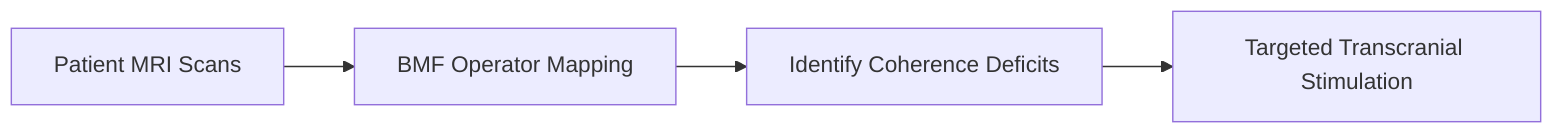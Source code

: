 flowchart LR
    A[Patient MRI Scans] --> B[BMF Operator Mapping]
    B --> C[Identify Coherence Deficits]
    C --> D[Targeted Transcranial Stimulation]